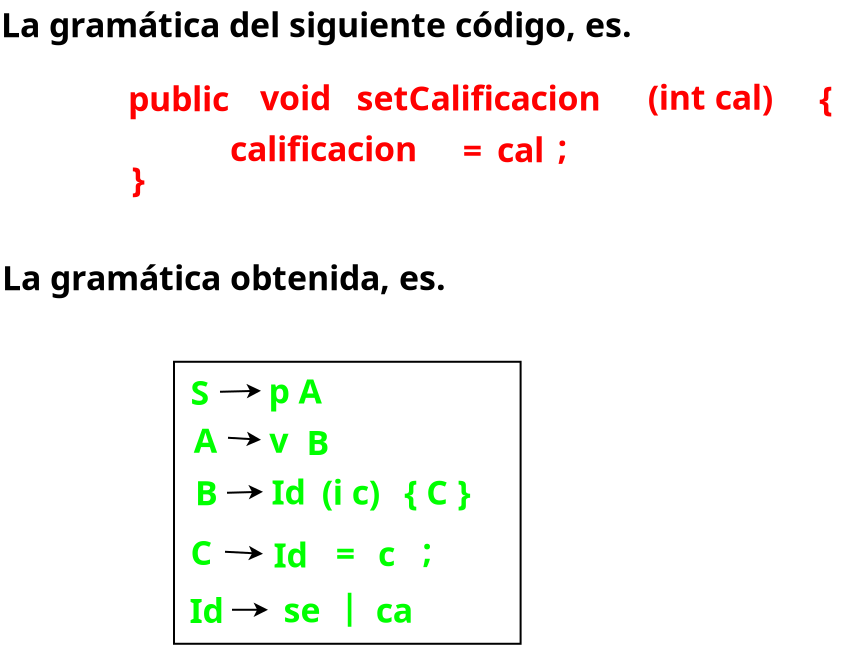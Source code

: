 <?xml version="1.0" encoding="UTF-8"?>
<dia:diagram xmlns:dia="http://www.lysator.liu.se/~alla/dia/">
  <dia:layer name="Fondo" visible="true" connectable="true" active="true">
    <dia:object type="Standard - Text" version="1" id="O0">
      <dia:attribute name="obj_pos">
        <dia:point val="4.87,4.234"/>
      </dia:attribute>
      <dia:attribute name="obj_bb">
        <dia:rectangle val="4.87,2.66;43.1,4.634"/>
      </dia:attribute>
      <dia:attribute name="text">
        <dia:composite type="text">
          <dia:attribute name="string">
            <dia:string>#La gramática del siguiente código, es.   #</dia:string>
          </dia:attribute>
          <dia:attribute name="font">
            <dia:font family="sans" style="80" name="Helvetica-Bold"/>
          </dia:attribute>
          <dia:attribute name="height">
            <dia:real val="2.119"/>
          </dia:attribute>
          <dia:attribute name="pos">
            <dia:point val="4.87,4.234"/>
          </dia:attribute>
          <dia:attribute name="color">
            <dia:color val="#000000ff"/>
          </dia:attribute>
          <dia:attribute name="alignment">
            <dia:enum val="0"/>
          </dia:attribute>
        </dia:composite>
      </dia:attribute>
      <dia:attribute name="valign">
        <dia:enum val="3"/>
      </dia:attribute>
    </dia:object>
    <dia:object type="Standard - Text" version="1" id="O1">
      <dia:attribute name="obj_pos">
        <dia:point val="11.22,7.934"/>
      </dia:attribute>
      <dia:attribute name="obj_bb">
        <dia:rectangle val="11.22,6.36;18.788,8.334"/>
      </dia:attribute>
      <dia:attribute name="text">
        <dia:composite type="text">
          <dia:attribute name="string">
            <dia:string>#public   #</dia:string>
          </dia:attribute>
          <dia:attribute name="font">
            <dia:font family="sans" style="80" name="Helvetica-Bold"/>
          </dia:attribute>
          <dia:attribute name="height">
            <dia:real val="2.119"/>
          </dia:attribute>
          <dia:attribute name="pos">
            <dia:point val="11.22,7.934"/>
          </dia:attribute>
          <dia:attribute name="color">
            <dia:color val="#ff0000ff"/>
          </dia:attribute>
          <dia:attribute name="alignment">
            <dia:enum val="0"/>
          </dia:attribute>
        </dia:composite>
      </dia:attribute>
      <dia:attribute name="valign">
        <dia:enum val="3"/>
      </dia:attribute>
    </dia:object>
    <dia:object type="Standard - Text" version="1" id="O2">
      <dia:attribute name="obj_pos">
        <dia:point val="17.82,7.884"/>
      </dia:attribute>
      <dia:attribute name="obj_bb">
        <dia:rectangle val="17.82,6.31;23.062,8.284"/>
      </dia:attribute>
      <dia:attribute name="text">
        <dia:composite type="text">
          <dia:attribute name="string">
            <dia:string>#void  #</dia:string>
          </dia:attribute>
          <dia:attribute name="font">
            <dia:font family="sans" style="80" name="Helvetica-Bold"/>
          </dia:attribute>
          <dia:attribute name="height">
            <dia:real val="2.119"/>
          </dia:attribute>
          <dia:attribute name="pos">
            <dia:point val="17.82,7.884"/>
          </dia:attribute>
          <dia:attribute name="color">
            <dia:color val="#ff0000ff"/>
          </dia:attribute>
          <dia:attribute name="alignment">
            <dia:enum val="0"/>
          </dia:attribute>
        </dia:composite>
      </dia:attribute>
      <dia:attribute name="valign">
        <dia:enum val="3"/>
      </dia:attribute>
    </dia:object>
    <dia:object type="Standard - Text" version="1" id="O3">
      <dia:attribute name="obj_pos">
        <dia:point val="22.64,7.894"/>
      </dia:attribute>
      <dia:attribute name="obj_bb">
        <dia:rectangle val="22.64,6.32;38.355,8.294"/>
      </dia:attribute>
      <dia:attribute name="text">
        <dia:composite type="text">
          <dia:attribute name="string">
            <dia:string>#setCalificacion   #</dia:string>
          </dia:attribute>
          <dia:attribute name="font">
            <dia:font family="sans" style="80" name="Helvetica-Bold"/>
          </dia:attribute>
          <dia:attribute name="height">
            <dia:real val="2.119"/>
          </dia:attribute>
          <dia:attribute name="pos">
            <dia:point val="22.64,7.894"/>
          </dia:attribute>
          <dia:attribute name="color">
            <dia:color val="#ff0000ff"/>
          </dia:attribute>
          <dia:attribute name="alignment">
            <dia:enum val="0"/>
          </dia:attribute>
        </dia:composite>
      </dia:attribute>
      <dia:attribute name="valign">
        <dia:enum val="3"/>
      </dia:attribute>
    </dia:object>
    <dia:object type="Standard - Text" version="1" id="O4">
      <dia:attribute name="obj_pos">
        <dia:point val="37.21,7.854"/>
      </dia:attribute>
      <dia:attribute name="obj_bb">
        <dia:rectangle val="37.21,6.231;45.907,8.352"/>
      </dia:attribute>
      <dia:attribute name="text">
        <dia:composite type="text">
          <dia:attribute name="string">
            <dia:string>#(int cal)  #</dia:string>
          </dia:attribute>
          <dia:attribute name="font">
            <dia:font family="sans" style="80" name="Helvetica-Bold"/>
          </dia:attribute>
          <dia:attribute name="height">
            <dia:real val="2.119"/>
          </dia:attribute>
          <dia:attribute name="pos">
            <dia:point val="37.21,7.854"/>
          </dia:attribute>
          <dia:attribute name="color">
            <dia:color val="#ff0000ff"/>
          </dia:attribute>
          <dia:attribute name="alignment">
            <dia:enum val="0"/>
          </dia:attribute>
        </dia:composite>
      </dia:attribute>
      <dia:attribute name="valign">
        <dia:enum val="3"/>
      </dia:attribute>
    </dia:object>
    <dia:object type="Standard - Text" version="1" id="O5">
      <dia:attribute name="obj_pos">
        <dia:point val="45.78,7.914"/>
      </dia:attribute>
      <dia:attribute name="obj_bb">
        <dia:rectangle val="45.78,6.34;47.578,8.314"/>
      </dia:attribute>
      <dia:attribute name="text">
        <dia:composite type="text">
          <dia:attribute name="string">
            <dia:string>#{ #</dia:string>
          </dia:attribute>
          <dia:attribute name="font">
            <dia:font family="sans" style="80" name="Helvetica-Bold"/>
          </dia:attribute>
          <dia:attribute name="height">
            <dia:real val="2.119"/>
          </dia:attribute>
          <dia:attribute name="pos">
            <dia:point val="45.78,7.914"/>
          </dia:attribute>
          <dia:attribute name="color">
            <dia:color val="#ff0000ff"/>
          </dia:attribute>
          <dia:attribute name="alignment">
            <dia:enum val="0"/>
          </dia:attribute>
        </dia:composite>
      </dia:attribute>
      <dia:attribute name="valign">
        <dia:enum val="3"/>
      </dia:attribute>
    </dia:object>
    <dia:object type="Standard - Text" version="1" id="O6">
      <dia:attribute name="obj_pos">
        <dia:point val="11.4,11.95"/>
      </dia:attribute>
      <dia:attribute name="obj_bb">
        <dia:rectangle val="11.4,10.376;12.607,12.35"/>
      </dia:attribute>
      <dia:attribute name="text">
        <dia:composite type="text">
          <dia:attribute name="string">
            <dia:string>#}#</dia:string>
          </dia:attribute>
          <dia:attribute name="font">
            <dia:font family="sans" style="80" name="Helvetica-Bold"/>
          </dia:attribute>
          <dia:attribute name="height">
            <dia:real val="2.119"/>
          </dia:attribute>
          <dia:attribute name="pos">
            <dia:point val="11.4,11.95"/>
          </dia:attribute>
          <dia:attribute name="color">
            <dia:color val="#ff0000ff"/>
          </dia:attribute>
          <dia:attribute name="alignment">
            <dia:enum val="0"/>
          </dia:attribute>
        </dia:composite>
      </dia:attribute>
      <dia:attribute name="valign">
        <dia:enum val="3"/>
      </dia:attribute>
    </dia:object>
    <dia:object type="Standard - Text" version="1" id="O7">
      <dia:attribute name="obj_pos">
        <dia:point val="16.32,10.434"/>
      </dia:attribute>
      <dia:attribute name="obj_bb">
        <dia:rectangle val="16.32,8.86;27.055,10.834"/>
      </dia:attribute>
      <dia:attribute name="text">
        <dia:composite type="text">
          <dia:attribute name="string">
            <dia:string>#calificacion#</dia:string>
          </dia:attribute>
          <dia:attribute name="font">
            <dia:font family="sans" style="80" name="Helvetica-Bold"/>
          </dia:attribute>
          <dia:attribute name="height">
            <dia:real val="2.119"/>
          </dia:attribute>
          <dia:attribute name="pos">
            <dia:point val="16.32,10.434"/>
          </dia:attribute>
          <dia:attribute name="color">
            <dia:color val="#ff0000ff"/>
          </dia:attribute>
          <dia:attribute name="alignment">
            <dia:enum val="0"/>
          </dia:attribute>
        </dia:composite>
      </dia:attribute>
      <dia:attribute name="valign">
        <dia:enum val="3"/>
      </dia:attribute>
    </dia:object>
    <dia:object type="Standard - Text" version="1" id="O8">
      <dia:attribute name="obj_pos">
        <dia:point val="32.69,10.344"/>
      </dia:attribute>
      <dia:attribute name="obj_bb">
        <dia:rectangle val="32.69,8.77;33.367,10.744"/>
      </dia:attribute>
      <dia:attribute name="text">
        <dia:composite type="text">
          <dia:attribute name="string">
            <dia:string>#;#</dia:string>
          </dia:attribute>
          <dia:attribute name="font">
            <dia:font family="sans" style="80" name="Helvetica-Bold"/>
          </dia:attribute>
          <dia:attribute name="height">
            <dia:real val="2.119"/>
          </dia:attribute>
          <dia:attribute name="pos">
            <dia:point val="32.69,10.344"/>
          </dia:attribute>
          <dia:attribute name="color">
            <dia:color val="#ff0000ff"/>
          </dia:attribute>
          <dia:attribute name="alignment">
            <dia:enum val="0"/>
          </dia:attribute>
        </dia:composite>
      </dia:attribute>
      <dia:attribute name="valign">
        <dia:enum val="3"/>
      </dia:attribute>
    </dia:object>
    <dia:object type="Standard - Text" version="1" id="O9">
      <dia:attribute name="obj_pos">
        <dia:point val="27.96,10.504"/>
      </dia:attribute>
      <dia:attribute name="obj_bb">
        <dia:rectangle val="27.96,8.93;30.56,10.904"/>
      </dia:attribute>
      <dia:attribute name="text">
        <dia:composite type="text">
          <dia:attribute name="string">
            <dia:string>#=  #</dia:string>
          </dia:attribute>
          <dia:attribute name="font">
            <dia:font family="sans" style="80" name="Helvetica-Bold"/>
          </dia:attribute>
          <dia:attribute name="height">
            <dia:real val="2.119"/>
          </dia:attribute>
          <dia:attribute name="pos">
            <dia:point val="27.96,10.504"/>
          </dia:attribute>
          <dia:attribute name="color">
            <dia:color val="#ff0000ff"/>
          </dia:attribute>
          <dia:attribute name="alignment">
            <dia:enum val="0"/>
          </dia:attribute>
        </dia:composite>
      </dia:attribute>
      <dia:attribute name="valign">
        <dia:enum val="3"/>
      </dia:attribute>
    </dia:object>
    <dia:object type="Standard - Text" version="1" id="O10">
      <dia:attribute name="obj_pos">
        <dia:point val="4.92,16.884"/>
      </dia:attribute>
      <dia:attribute name="obj_bb">
        <dia:rectangle val="4.92,15.31;32.263,17.284"/>
      </dia:attribute>
      <dia:attribute name="text">
        <dia:composite type="text">
          <dia:attribute name="string">
            <dia:string>#La gramática obtenida, es.   #</dia:string>
          </dia:attribute>
          <dia:attribute name="font">
            <dia:font family="sans" style="80" name="Helvetica-Bold"/>
          </dia:attribute>
          <dia:attribute name="height">
            <dia:real val="2.119"/>
          </dia:attribute>
          <dia:attribute name="pos">
            <dia:point val="4.92,16.884"/>
          </dia:attribute>
          <dia:attribute name="color">
            <dia:color val="#000000ff"/>
          </dia:attribute>
          <dia:attribute name="alignment">
            <dia:enum val="0"/>
          </dia:attribute>
        </dia:composite>
      </dia:attribute>
      <dia:attribute name="valign">
        <dia:enum val="3"/>
      </dia:attribute>
    </dia:object>
    <dia:object type="Standard - Text" version="1" id="O11">
      <dia:attribute name="obj_pos">
        <dia:point val="29.67,10.484"/>
      </dia:attribute>
      <dia:attribute name="obj_bb">
        <dia:rectangle val="29.67,8.91;32.4,10.884"/>
      </dia:attribute>
      <dia:attribute name="text">
        <dia:composite type="text">
          <dia:attribute name="string">
            <dia:string>#cal#</dia:string>
          </dia:attribute>
          <dia:attribute name="font">
            <dia:font family="sans" style="80" name="Helvetica-Bold"/>
          </dia:attribute>
          <dia:attribute name="height">
            <dia:real val="2.119"/>
          </dia:attribute>
          <dia:attribute name="pos">
            <dia:point val="29.67,10.484"/>
          </dia:attribute>
          <dia:attribute name="color">
            <dia:color val="#ff0000ff"/>
          </dia:attribute>
          <dia:attribute name="alignment">
            <dia:enum val="0"/>
          </dia:attribute>
        </dia:composite>
      </dia:attribute>
      <dia:attribute name="valign">
        <dia:enum val="3"/>
      </dia:attribute>
    </dia:object>
    <dia:group>
      <dia:attribute name="meta">
        <dia:composite type="dict"/>
      </dia:attribute>
      <dia:attribute name="matrix"/>
      <dia:object type="AADL - Data" version="0" id="O12">
        <dia:attribute name="obj_pos">
          <dia:point val="13.52,20.46"/>
        </dia:attribute>
        <dia:attribute name="obj_bb">
          <dia:rectangle val="12.37,19.31;32,35.71"/>
        </dia:attribute>
        <dia:attribute name="elem_corner">
          <dia:point val="13.52,20.46"/>
        </dia:attribute>
        <dia:attribute name="elem_width">
          <dia:real val="17.33"/>
        </dia:attribute>
        <dia:attribute name="elem_height">
          <dia:real val="14.1"/>
        </dia:attribute>
        <dia:attribute name="obj_pos">
          <dia:point val="13.52,20.46"/>
        </dia:attribute>
        <dia:attribute name="obj_bb">
          <dia:rectangle val="12.37,19.31;32,35.71"/>
        </dia:attribute>
        <dia:attribute name="meta">
          <dia:composite type="dict"/>
        </dia:attribute>
        <dia:attribute name="elem_corner">
          <dia:point val="13.52,20.46"/>
        </dia:attribute>
        <dia:attribute name="elem_width">
          <dia:real val="17.33"/>
        </dia:attribute>
        <dia:attribute name="elem_height">
          <dia:real val="14.1"/>
        </dia:attribute>
        <dia:attribute name="declaration">
          <dia:string>##</dia:string>
        </dia:attribute>
        <dia:attribute name="line_colour">
          <dia:color val="#000000ff"/>
        </dia:attribute>
        <dia:attribute name="fill_colour">
          <dia:color val="#ffffffff"/>
        </dia:attribute>
        <dia:attribute name="name">
          <dia:composite type="text">
            <dia:attribute name="string">
              <dia:string>##</dia:string>
            </dia:attribute>
            <dia:attribute name="font">
              <dia:font family="sans" style="0" name="Helvetica"/>
            </dia:attribute>
            <dia:attribute name="height">
              <dia:real val="0.8"/>
            </dia:attribute>
            <dia:attribute name="pos">
              <dia:point val="14.02,21.554"/>
            </dia:attribute>
            <dia:attribute name="color">
              <dia:color val="#00ff00ff"/>
            </dia:attribute>
            <dia:attribute name="alignment">
              <dia:enum val="0"/>
            </dia:attribute>
          </dia:composite>
        </dia:attribute>
        <dia:attribute name="aadlbox_ports"/>
        <dia:attribute name="aadlbox_connections"/>
      </dia:object>
      <dia:object type="Standard - Text" version="1" id="O13">
        <dia:attribute name="obj_pos">
          <dia:point val="14.35,22.624"/>
        </dia:attribute>
        <dia:attribute name="obj_bb">
          <dia:rectangle val="14.35,21.05;16.75,23.024"/>
        </dia:attribute>
        <dia:attribute name="text">
          <dia:composite type="text">
            <dia:attribute name="string">
              <dia:string>#S  #</dia:string>
            </dia:attribute>
            <dia:attribute name="font">
              <dia:font family="sans" style="80" name="Helvetica-Bold"/>
            </dia:attribute>
            <dia:attribute name="height">
              <dia:real val="2.119"/>
            </dia:attribute>
            <dia:attribute name="pos">
              <dia:point val="14.35,22.624"/>
            </dia:attribute>
            <dia:attribute name="color">
              <dia:color val="#00ff00ff"/>
            </dia:attribute>
            <dia:attribute name="alignment">
              <dia:enum val="0"/>
            </dia:attribute>
          </dia:composite>
        </dia:attribute>
        <dia:attribute name="valign">
          <dia:enum val="3"/>
        </dia:attribute>
      </dia:object>
      <dia:object type="Standard - Text" version="1" id="O14">
        <dia:attribute name="obj_pos">
          <dia:point val="18.24,22.544"/>
        </dia:attribute>
        <dia:attribute name="obj_bb">
          <dia:rectangle val="18.24,20.97;22.535,22.944"/>
        </dia:attribute>
        <dia:attribute name="text">
          <dia:composite type="text">
            <dia:attribute name="string">
              <dia:string>#p A  #</dia:string>
            </dia:attribute>
            <dia:attribute name="font">
              <dia:font family="sans" style="80" name="Helvetica-Bold"/>
            </dia:attribute>
            <dia:attribute name="height">
              <dia:real val="2.119"/>
            </dia:attribute>
            <dia:attribute name="pos">
              <dia:point val="18.24,22.544"/>
            </dia:attribute>
            <dia:attribute name="color">
              <dia:color val="#00ff00ff"/>
            </dia:attribute>
            <dia:attribute name="alignment">
              <dia:enum val="0"/>
            </dia:attribute>
          </dia:composite>
        </dia:attribute>
        <dia:attribute name="valign">
          <dia:enum val="3"/>
        </dia:attribute>
      </dia:object>
      <dia:object type="Standard - Line" version="0" id="O15">
        <dia:attribute name="obj_pos">
          <dia:point val="15.82,21.96"/>
        </dia:attribute>
        <dia:attribute name="obj_bb">
          <dia:rectangle val="15.769,21.566;17.921,22.289"/>
        </dia:attribute>
        <dia:attribute name="conn_endpoints">
          <dia:point val="15.82,21.96"/>
          <dia:point val="17.87,21.91"/>
        </dia:attribute>
        <dia:attribute name="numcp">
          <dia:int val="1"/>
        </dia:attribute>
        <dia:attribute name="end_arrow">
          <dia:enum val="22"/>
        </dia:attribute>
        <dia:attribute name="end_arrow_length">
          <dia:real val="0.5"/>
        </dia:attribute>
        <dia:attribute name="end_arrow_width">
          <dia:real val="0.5"/>
        </dia:attribute>
      </dia:object>
      <dia:object type="Standard - Text" version="1" id="O16">
        <dia:attribute name="obj_pos">
          <dia:point val="14.51,25.004"/>
        </dia:attribute>
        <dia:attribute name="obj_bb">
          <dia:rectangle val="14.51,23.43;17.003,25.404"/>
        </dia:attribute>
        <dia:attribute name="text">
          <dia:composite type="text">
            <dia:attribute name="string">
              <dia:string>#A  #</dia:string>
            </dia:attribute>
            <dia:attribute name="font">
              <dia:font family="sans" style="80" name="Helvetica-Bold"/>
            </dia:attribute>
            <dia:attribute name="height">
              <dia:real val="2.119"/>
            </dia:attribute>
            <dia:attribute name="pos">
              <dia:point val="14.51,25.004"/>
            </dia:attribute>
            <dia:attribute name="color">
              <dia:color val="#00ff00ff"/>
            </dia:attribute>
            <dia:attribute name="alignment">
              <dia:enum val="0"/>
            </dia:attribute>
          </dia:composite>
        </dia:attribute>
        <dia:attribute name="valign">
          <dia:enum val="3"/>
        </dia:attribute>
      </dia:object>
      <dia:object type="Standard - Text" version="1" id="O17">
        <dia:attribute name="obj_pos">
          <dia:point val="18.28,25.014"/>
        </dia:attribute>
        <dia:attribute name="obj_bb">
          <dia:rectangle val="18.28,23.391;20.614,25.512"/>
        </dia:attribute>
        <dia:attribute name="text">
          <dia:composite type="text">
            <dia:attribute name="string">
              <dia:string>#v  #</dia:string>
            </dia:attribute>
            <dia:attribute name="font">
              <dia:font family="sans" style="80" name="Helvetica-Bold"/>
            </dia:attribute>
            <dia:attribute name="height">
              <dia:real val="2.119"/>
            </dia:attribute>
            <dia:attribute name="pos">
              <dia:point val="18.28,25.014"/>
            </dia:attribute>
            <dia:attribute name="color">
              <dia:color val="#00ff00ff"/>
            </dia:attribute>
            <dia:attribute name="alignment">
              <dia:enum val="0"/>
            </dia:attribute>
          </dia:composite>
        </dia:attribute>
        <dia:attribute name="valign">
          <dia:enum val="3"/>
        </dia:attribute>
      </dia:object>
      <dia:object type="Standard - Text" version="1" id="O18">
        <dia:attribute name="obj_pos">
          <dia:point val="20.15,25.124"/>
        </dia:attribute>
        <dia:attribute name="obj_bb">
          <dia:rectangle val="20.15,23.55;22.622,25.524"/>
        </dia:attribute>
        <dia:attribute name="text">
          <dia:composite type="text">
            <dia:attribute name="string">
              <dia:string>#B  #</dia:string>
            </dia:attribute>
            <dia:attribute name="font">
              <dia:font family="sans" style="80" name="Helvetica-Bold"/>
            </dia:attribute>
            <dia:attribute name="height">
              <dia:real val="2.119"/>
            </dia:attribute>
            <dia:attribute name="pos">
              <dia:point val="20.15,25.124"/>
            </dia:attribute>
            <dia:attribute name="color">
              <dia:color val="#00ff00ff"/>
            </dia:attribute>
            <dia:attribute name="alignment">
              <dia:enum val="0"/>
            </dia:attribute>
          </dia:composite>
        </dia:attribute>
        <dia:attribute name="valign">
          <dia:enum val="3"/>
        </dia:attribute>
      </dia:object>
      <dia:object type="Standard - Text" version="1" id="O19">
        <dia:attribute name="obj_pos">
          <dia:point val="14.57,27.634"/>
        </dia:attribute>
        <dia:attribute name="obj_bb">
          <dia:rectangle val="14.57,26.06;17.043,28.034"/>
        </dia:attribute>
        <dia:attribute name="text">
          <dia:composite type="text">
            <dia:attribute name="string">
              <dia:string>#B  #</dia:string>
            </dia:attribute>
            <dia:attribute name="font">
              <dia:font family="sans" style="80" name="Helvetica-Bold"/>
            </dia:attribute>
            <dia:attribute name="height">
              <dia:real val="2.119"/>
            </dia:attribute>
            <dia:attribute name="pos">
              <dia:point val="14.57,27.634"/>
            </dia:attribute>
            <dia:attribute name="color">
              <dia:color val="#00ff00ff"/>
            </dia:attribute>
            <dia:attribute name="alignment">
              <dia:enum val="0"/>
            </dia:attribute>
          </dia:composite>
        </dia:attribute>
        <dia:attribute name="valign">
          <dia:enum val="3"/>
        </dia:attribute>
      </dia:object>
      <dia:object type="Standard - Text" version="1" id="O20">
        <dia:attribute name="obj_pos">
          <dia:point val="18.39,27.594"/>
        </dia:attribute>
        <dia:attribute name="obj_bb">
          <dia:rectangle val="18.39,26.02;21.413,27.994"/>
        </dia:attribute>
        <dia:attribute name="text">
          <dia:composite type="text">
            <dia:attribute name="string">
              <dia:string>#Id  #</dia:string>
            </dia:attribute>
            <dia:attribute name="font">
              <dia:font family="sans" style="80" name="Helvetica-Bold"/>
            </dia:attribute>
            <dia:attribute name="height">
              <dia:real val="2.119"/>
            </dia:attribute>
            <dia:attribute name="pos">
              <dia:point val="18.39,27.594"/>
            </dia:attribute>
            <dia:attribute name="color">
              <dia:color val="#00ff00ff"/>
            </dia:attribute>
            <dia:attribute name="alignment">
              <dia:enum val="0"/>
            </dia:attribute>
          </dia:composite>
        </dia:attribute>
        <dia:attribute name="valign">
          <dia:enum val="3"/>
        </dia:attribute>
      </dia:object>
      <dia:object type="Standard - Text" version="1" id="O21">
        <dia:attribute name="obj_pos">
          <dia:point val="20.91,27.604"/>
        </dia:attribute>
        <dia:attribute name="obj_bb">
          <dia:rectangle val="20.91,25.981;25.864,28.102"/>
        </dia:attribute>
        <dia:attribute name="text">
          <dia:composite type="text">
            <dia:attribute name="string">
              <dia:string>#(i c)  #</dia:string>
            </dia:attribute>
            <dia:attribute name="font">
              <dia:font family="sans" style="80" name="Helvetica-Bold"/>
            </dia:attribute>
            <dia:attribute name="height">
              <dia:real val="2.119"/>
            </dia:attribute>
            <dia:attribute name="pos">
              <dia:point val="20.91,27.604"/>
            </dia:attribute>
            <dia:attribute name="color">
              <dia:color val="#00ff00ff"/>
            </dia:attribute>
            <dia:attribute name="alignment">
              <dia:enum val="0"/>
            </dia:attribute>
          </dia:composite>
        </dia:attribute>
        <dia:attribute name="valign">
          <dia:enum val="3"/>
        </dia:attribute>
      </dia:object>
      <dia:object type="Standard - Text" version="1" id="O22">
        <dia:attribute name="obj_pos">
          <dia:point val="25.03,27.614"/>
        </dia:attribute>
        <dia:attribute name="obj_bb">
          <dia:rectangle val="25.03,26.04;31.05,28.014"/>
        </dia:attribute>
        <dia:attribute name="text">
          <dia:composite type="text">
            <dia:attribute name="string">
              <dia:string>#{ C }  #</dia:string>
            </dia:attribute>
            <dia:attribute name="font">
              <dia:font family="sans" style="80" name="Helvetica-Bold"/>
            </dia:attribute>
            <dia:attribute name="height">
              <dia:real val="2.119"/>
            </dia:attribute>
            <dia:attribute name="pos">
              <dia:point val="25.03,27.614"/>
            </dia:attribute>
            <dia:attribute name="color">
              <dia:color val="#00ff00ff"/>
            </dia:attribute>
            <dia:attribute name="alignment">
              <dia:enum val="0"/>
            </dia:attribute>
          </dia:composite>
        </dia:attribute>
        <dia:attribute name="valign">
          <dia:enum val="3"/>
        </dia:attribute>
      </dia:object>
      <dia:object type="Standard - Text" version="1" id="O23">
        <dia:attribute name="obj_pos">
          <dia:point val="14.35,30.624"/>
        </dia:attribute>
        <dia:attribute name="obj_bb">
          <dia:rectangle val="14.35,29.05;16.775,31.024"/>
        </dia:attribute>
        <dia:attribute name="text">
          <dia:composite type="text">
            <dia:attribute name="string">
              <dia:string>#C  #</dia:string>
            </dia:attribute>
            <dia:attribute name="font">
              <dia:font family="sans" style="80" name="Helvetica-Bold"/>
            </dia:attribute>
            <dia:attribute name="height">
              <dia:real val="2.119"/>
            </dia:attribute>
            <dia:attribute name="pos">
              <dia:point val="14.35,30.624"/>
            </dia:attribute>
            <dia:attribute name="color">
              <dia:color val="#00ff00ff"/>
            </dia:attribute>
            <dia:attribute name="alignment">
              <dia:enum val="0"/>
            </dia:attribute>
          </dia:composite>
        </dia:attribute>
        <dia:attribute name="valign">
          <dia:enum val="3"/>
        </dia:attribute>
      </dia:object>
      <dia:object type="Standard - Text" version="1" id="O24">
        <dia:attribute name="obj_pos">
          <dia:point val="18.49,30.744"/>
        </dia:attribute>
        <dia:attribute name="obj_bb">
          <dia:rectangle val="18.49,29.121;20.382,31.242"/>
        </dia:attribute>
        <dia:attribute name="text">
          <dia:composite type="text">
            <dia:attribute name="string">
              <dia:string>#Id#</dia:string>
            </dia:attribute>
            <dia:attribute name="font">
              <dia:font family="sans" style="80" name="Helvetica-Bold"/>
            </dia:attribute>
            <dia:attribute name="height">
              <dia:real val="2.119"/>
            </dia:attribute>
            <dia:attribute name="pos">
              <dia:point val="18.49,30.744"/>
            </dia:attribute>
            <dia:attribute name="color">
              <dia:color val="#00ff00ff"/>
            </dia:attribute>
            <dia:attribute name="alignment">
              <dia:enum val="0"/>
            </dia:attribute>
          </dia:composite>
        </dia:attribute>
        <dia:attribute name="valign">
          <dia:enum val="3"/>
        </dia:attribute>
      </dia:object>
      <dia:object type="Standard - Text" version="1" id="O25">
        <dia:attribute name="obj_pos">
          <dia:point val="21.61,30.654"/>
        </dia:attribute>
        <dia:attribute name="obj_bb">
          <dia:rectangle val="21.61,29.031;24.259,31.152"/>
        </dia:attribute>
        <dia:attribute name="text">
          <dia:composite type="text">
            <dia:attribute name="string">
              <dia:string>#=  #</dia:string>
            </dia:attribute>
            <dia:attribute name="font">
              <dia:font family="sans" style="80" name="Helvetica-Bold"/>
            </dia:attribute>
            <dia:attribute name="height">
              <dia:real val="2.119"/>
            </dia:attribute>
            <dia:attribute name="pos">
              <dia:point val="21.61,30.654"/>
            </dia:attribute>
            <dia:attribute name="color">
              <dia:color val="#00ff00ff"/>
            </dia:attribute>
            <dia:attribute name="alignment">
              <dia:enum val="0"/>
            </dia:attribute>
          </dia:composite>
        </dia:attribute>
        <dia:attribute name="valign">
          <dia:enum val="3"/>
        </dia:attribute>
      </dia:object>
      <dia:object type="Standard - Text" version="1" id="O26">
        <dia:attribute name="obj_pos">
          <dia:point val="25.93,30.514"/>
        </dia:attribute>
        <dia:attribute name="obj_bb">
          <dia:rectangle val="25.93,28.94;27.788,30.914"/>
        </dia:attribute>
        <dia:attribute name="text">
          <dia:composite type="text">
            <dia:attribute name="string">
              <dia:string>#;  #</dia:string>
            </dia:attribute>
            <dia:attribute name="font">
              <dia:font family="sans" style="80" name="Helvetica-Bold"/>
            </dia:attribute>
            <dia:attribute name="height">
              <dia:real val="2.119"/>
            </dia:attribute>
            <dia:attribute name="pos">
              <dia:point val="25.93,30.514"/>
            </dia:attribute>
            <dia:attribute name="color">
              <dia:color val="#00ff00ff"/>
            </dia:attribute>
            <dia:attribute name="alignment">
              <dia:enum val="0"/>
            </dia:attribute>
          </dia:composite>
        </dia:attribute>
        <dia:attribute name="valign">
          <dia:enum val="3"/>
        </dia:attribute>
      </dia:object>
      <dia:object type="Standard - Text" version="1" id="O27">
        <dia:attribute name="obj_pos">
          <dia:point val="14.3,33.524"/>
        </dia:attribute>
        <dia:attribute name="obj_bb">
          <dia:rectangle val="14.3,31.95;17.323,33.924"/>
        </dia:attribute>
        <dia:attribute name="text">
          <dia:composite type="text">
            <dia:attribute name="string">
              <dia:string>#Id  #</dia:string>
            </dia:attribute>
            <dia:attribute name="font">
              <dia:font family="sans" style="80" name="Helvetica-Bold"/>
            </dia:attribute>
            <dia:attribute name="height">
              <dia:real val="2.119"/>
            </dia:attribute>
            <dia:attribute name="pos">
              <dia:point val="14.3,33.524"/>
            </dia:attribute>
            <dia:attribute name="color">
              <dia:color val="#00ff00ff"/>
            </dia:attribute>
            <dia:attribute name="alignment">
              <dia:enum val="0"/>
            </dia:attribute>
          </dia:composite>
        </dia:attribute>
        <dia:attribute name="valign">
          <dia:enum val="3"/>
        </dia:attribute>
      </dia:object>
      <dia:object type="Standard - Text" version="1" id="O28">
        <dia:attribute name="obj_pos">
          <dia:point val="18.99,33.494"/>
        </dia:attribute>
        <dia:attribute name="obj_bb">
          <dia:rectangle val="18.99,31.871;22.379,33.992"/>
        </dia:attribute>
        <dia:attribute name="text">
          <dia:composite type="text">
            <dia:attribute name="string">
              <dia:string>#se  #</dia:string>
            </dia:attribute>
            <dia:attribute name="font">
              <dia:font family="sans" style="80" name="Helvetica-Bold"/>
            </dia:attribute>
            <dia:attribute name="height">
              <dia:real val="2.119"/>
            </dia:attribute>
            <dia:attribute name="pos">
              <dia:point val="18.99,33.494"/>
            </dia:attribute>
            <dia:attribute name="color">
              <dia:color val="#00ff00ff"/>
            </dia:attribute>
            <dia:attribute name="alignment">
              <dia:enum val="0"/>
            </dia:attribute>
          </dia:composite>
        </dia:attribute>
        <dia:attribute name="valign">
          <dia:enum val="3"/>
        </dia:attribute>
      </dia:object>
      <dia:object type="Standard - Text" version="1" id="O29">
        <dia:attribute name="obj_pos">
          <dia:point val="23.61,33.504"/>
        </dia:attribute>
        <dia:attribute name="obj_bb">
          <dia:rectangle val="23.61,31.881;26.989,34.002"/>
        </dia:attribute>
        <dia:attribute name="text">
          <dia:composite type="text">
            <dia:attribute name="string">
              <dia:string>#ca  #</dia:string>
            </dia:attribute>
            <dia:attribute name="font">
              <dia:font family="sans" style="80" name="Helvetica-Bold"/>
            </dia:attribute>
            <dia:attribute name="height">
              <dia:real val="2.119"/>
            </dia:attribute>
            <dia:attribute name="pos">
              <dia:point val="23.61,33.504"/>
            </dia:attribute>
            <dia:attribute name="color">
              <dia:color val="#00ff00ff"/>
            </dia:attribute>
            <dia:attribute name="alignment">
              <dia:enum val="0"/>
            </dia:attribute>
          </dia:composite>
        </dia:attribute>
        <dia:attribute name="valign">
          <dia:enum val="3"/>
        </dia:attribute>
      </dia:object>
      <dia:object type="Standard - Text" version="1" id="O30">
        <dia:attribute name="obj_pos">
          <dia:point val="21.83,33.314"/>
        </dia:attribute>
        <dia:attribute name="obj_bb">
          <dia:rectangle val="21.83,31.74;23.63,33.714"/>
        </dia:attribute>
        <dia:attribute name="text">
          <dia:composite type="text">
            <dia:attribute name="string">
              <dia:string>#|  #</dia:string>
            </dia:attribute>
            <dia:attribute name="font">
              <dia:font family="sans" style="80" name="Helvetica-Bold"/>
            </dia:attribute>
            <dia:attribute name="height">
              <dia:real val="2.119"/>
            </dia:attribute>
            <dia:attribute name="pos">
              <dia:point val="21.83,33.314"/>
            </dia:attribute>
            <dia:attribute name="color">
              <dia:color val="#00ff00ff"/>
            </dia:attribute>
            <dia:attribute name="alignment">
              <dia:enum val="0"/>
            </dia:attribute>
          </dia:composite>
        </dia:attribute>
        <dia:attribute name="valign">
          <dia:enum val="3"/>
        </dia:attribute>
      </dia:object>
      <dia:object type="Standard - Line" version="0" id="O31">
        <dia:attribute name="obj_pos">
          <dia:point val="16.22,24.26"/>
        </dia:attribute>
        <dia:attribute name="obj_bb">
          <dia:rectangle val="16.167,23.955;17.923,24.677"/>
        </dia:attribute>
        <dia:attribute name="conn_endpoints">
          <dia:point val="16.22,24.26"/>
          <dia:point val="17.87,24.36"/>
        </dia:attribute>
        <dia:attribute name="numcp">
          <dia:int val="1"/>
        </dia:attribute>
        <dia:attribute name="end_arrow">
          <dia:enum val="22"/>
        </dia:attribute>
        <dia:attribute name="end_arrow_length">
          <dia:real val="0.5"/>
        </dia:attribute>
        <dia:attribute name="end_arrow_width">
          <dia:real val="0.5"/>
        </dia:attribute>
      </dia:object>
      <dia:object type="Standard - Line" version="0" id="O32">
        <dia:attribute name="obj_pos">
          <dia:point val="16.17,27.01"/>
        </dia:attribute>
        <dia:attribute name="obj_bb">
          <dia:rectangle val="16.119,26.618;18.021,27.342"/>
        </dia:attribute>
        <dia:attribute name="conn_endpoints">
          <dia:point val="16.17,27.01"/>
          <dia:point val="17.97,26.96"/>
        </dia:attribute>
        <dia:attribute name="numcp">
          <dia:int val="1"/>
        </dia:attribute>
        <dia:attribute name="end_arrow">
          <dia:enum val="22"/>
        </dia:attribute>
        <dia:attribute name="end_arrow_length">
          <dia:real val="0.5"/>
        </dia:attribute>
        <dia:attribute name="end_arrow_width">
          <dia:real val="0.5"/>
        </dia:attribute>
      </dia:object>
      <dia:object type="Standard - Line" version="0" id="O33">
        <dia:attribute name="obj_pos">
          <dia:point val="16.07,29.96"/>
        </dia:attribute>
        <dia:attribute name="obj_bb">
          <dia:rectangle val="16.017,29.661;18.023,30.383"/>
        </dia:attribute>
        <dia:attribute name="conn_endpoints">
          <dia:point val="16.07,29.96"/>
          <dia:point val="17.97,30.06"/>
        </dia:attribute>
        <dia:attribute name="numcp">
          <dia:int val="1"/>
        </dia:attribute>
        <dia:attribute name="end_arrow">
          <dia:enum val="22"/>
        </dia:attribute>
        <dia:attribute name="end_arrow_length">
          <dia:real val="0.5"/>
        </dia:attribute>
        <dia:attribute name="end_arrow_width">
          <dia:real val="0.5"/>
        </dia:attribute>
      </dia:object>
      <dia:object type="Standard - Line" version="0" id="O34">
        <dia:attribute name="obj_pos">
          <dia:point val="16.42,32.86"/>
        </dia:attribute>
        <dia:attribute name="obj_bb">
          <dia:rectangle val="16.37,32.498;18.27,33.222"/>
        </dia:attribute>
        <dia:attribute name="conn_endpoints">
          <dia:point val="16.42,32.86"/>
          <dia:point val="18.22,32.86"/>
        </dia:attribute>
        <dia:attribute name="numcp">
          <dia:int val="1"/>
        </dia:attribute>
        <dia:attribute name="end_arrow">
          <dia:enum val="22"/>
        </dia:attribute>
        <dia:attribute name="end_arrow_length">
          <dia:real val="0.5"/>
        </dia:attribute>
        <dia:attribute name="end_arrow_width">
          <dia:real val="0.5"/>
        </dia:attribute>
      </dia:object>
      <dia:object type="Standard - Text" version="1" id="O35">
        <dia:attribute name="obj_pos">
          <dia:point val="23.72,30.684"/>
        </dia:attribute>
        <dia:attribute name="obj_bb">
          <dia:rectangle val="23.72,29.11;24.725,31.084"/>
        </dia:attribute>
        <dia:attribute name="text">
          <dia:composite type="text">
            <dia:attribute name="string">
              <dia:string>#c#</dia:string>
            </dia:attribute>
            <dia:attribute name="font">
              <dia:font family="sans" style="80" name="Helvetica-Bold"/>
            </dia:attribute>
            <dia:attribute name="height">
              <dia:real val="2.119"/>
            </dia:attribute>
            <dia:attribute name="pos">
              <dia:point val="23.72,30.684"/>
            </dia:attribute>
            <dia:attribute name="color">
              <dia:color val="#00ff00ff"/>
            </dia:attribute>
            <dia:attribute name="alignment">
              <dia:enum val="0"/>
            </dia:attribute>
          </dia:composite>
        </dia:attribute>
        <dia:attribute name="valign">
          <dia:enum val="3"/>
        </dia:attribute>
      </dia:object>
    </dia:group>
  </dia:layer>
</dia:diagram>
